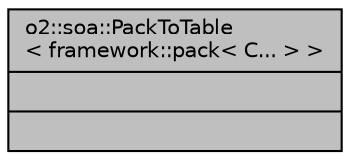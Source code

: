 digraph "o2::soa::PackToTable&lt; framework::pack&lt; C... &gt; &gt;"
{
 // INTERACTIVE_SVG=YES
  bgcolor="transparent";
  edge [fontname="Helvetica",fontsize="10",labelfontname="Helvetica",labelfontsize="10"];
  node [fontname="Helvetica",fontsize="10",shape=record];
  Node1 [label="{o2::soa::PackToTable\l\< framework::pack\< C... \> \>\n||}",height=0.2,width=0.4,color="black", fillcolor="grey75", style="filled", fontcolor="black"];
}
